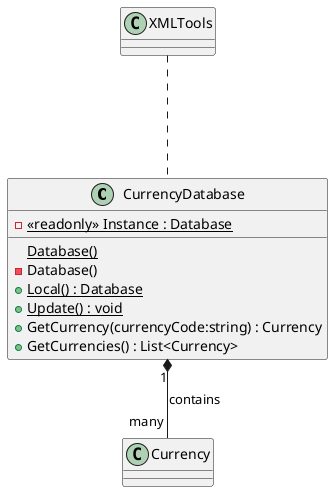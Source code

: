 @startuml
class CurrencyDatabase {
'    - {static} _currencyDictionary : Dictionary<string, Currency>
    {static} Database()
    - Database()
    - {static} <<readonly>> Instance : Database
    + {static} Local() : Database
    + {static} Update() : void
    + GetCurrency(currencyCode:string) : Currency
    + GetCurrencies() : List<Currency>
}

CurrencyDatabase "1" *-- "many" Currency  : contains
XMLTools ... CurrencyDatabase 
@enduml
